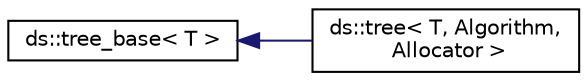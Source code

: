 digraph "Graphical Class Hierarchy"
{
  edge [fontname="Helvetica",fontsize="10",labelfontname="Helvetica",labelfontsize="10"];
  node [fontname="Helvetica",fontsize="10",shape=record];
  rankdir="LR";
  Node1 [label="ds::tree_base\< T \>",height=0.2,width=0.4,color="black", fillcolor="white", style="filled",URL="$classds_1_1tree__base.html"];
  Node1 -> Node2 [dir="back",color="midnightblue",fontsize="10",style="solid",fontname="Helvetica"];
  Node2 [label="ds::tree\< T, Algorithm,\l Allocator \>",height=0.2,width=0.4,color="black", fillcolor="white", style="filled",URL="$classds_1_1tree.html"];
}

